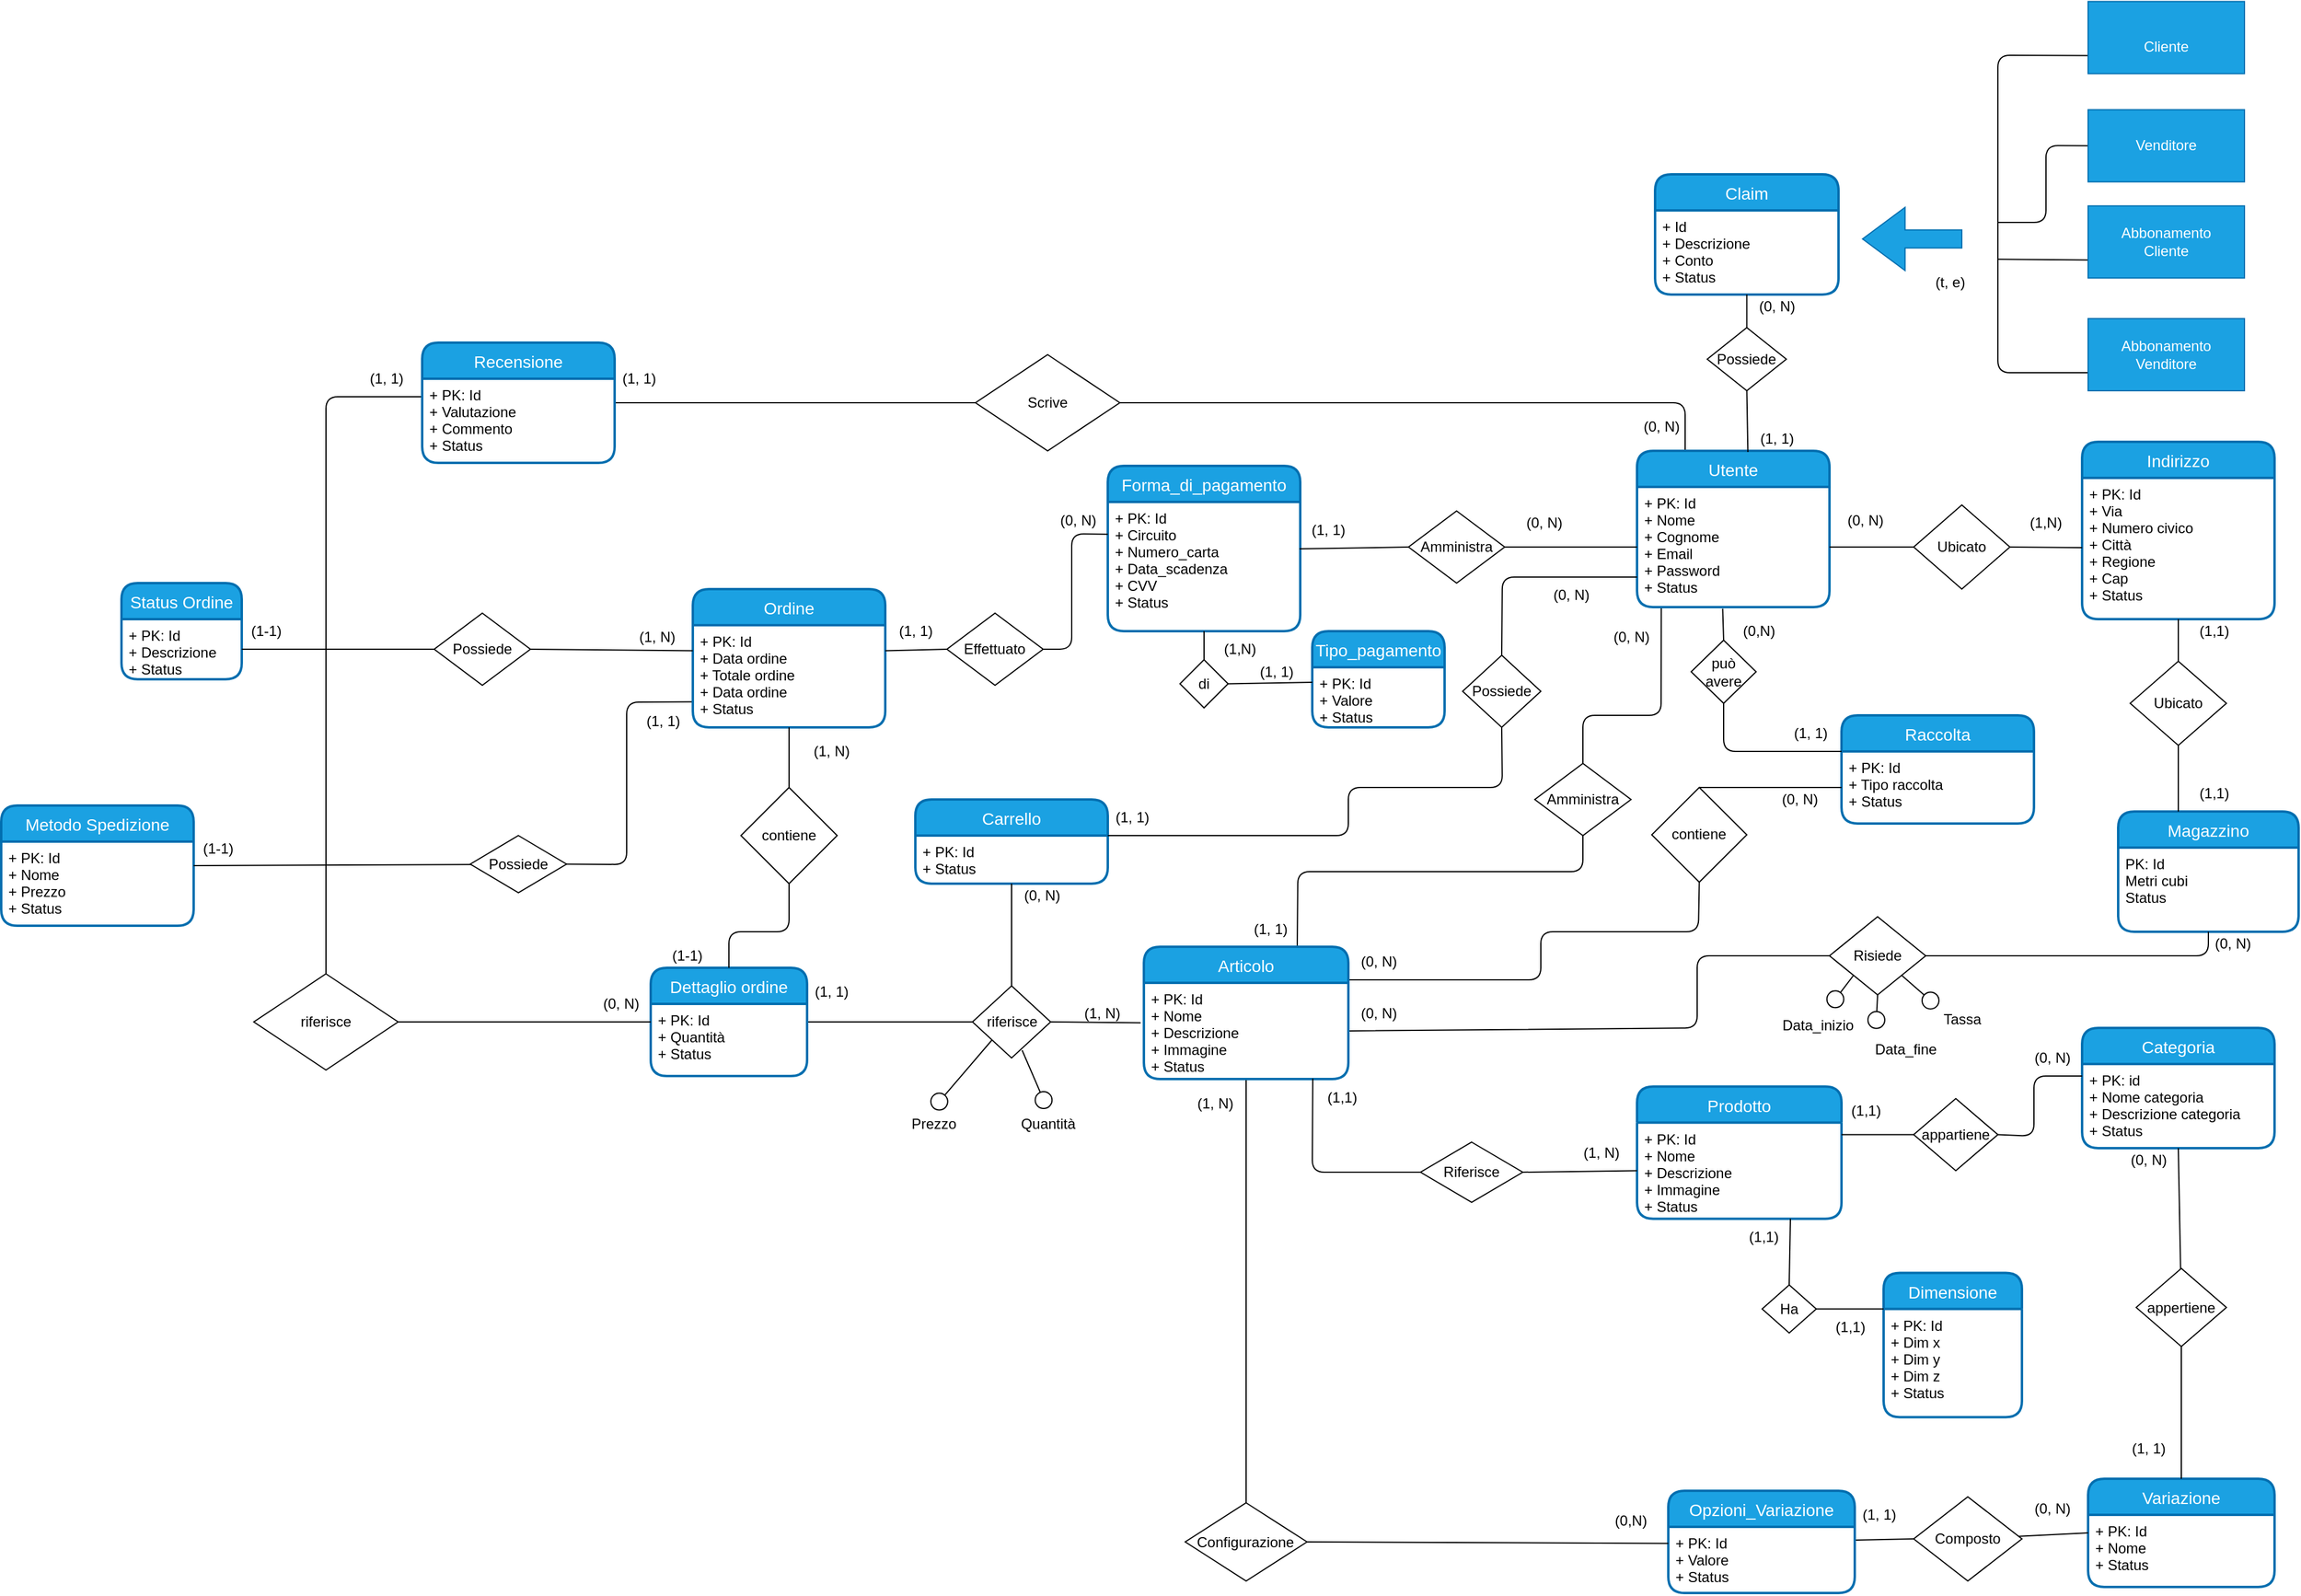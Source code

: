 <mxfile>
    <diagram id="gQvZ3Ct7qIMsR-oPEBA1" name="Page-1">
        <mxGraphModel dx="3108" dy="1734" grid="1" gridSize="10" guides="1" tooltips="1" connect="1" arrows="1" fold="1" page="1" pageScale="1" pageWidth="827" pageHeight="1169" math="0" shadow="0">
            <root>
                <mxCell id="0"/>
                <mxCell id="1" parent="0"/>
                <mxCell id="497" style="edgeStyle=none;html=1;exitX=0.25;exitY=0;exitDx=0;exitDy=0;entryX=1;entryY=0.5;entryDx=0;entryDy=0;endArrow=none;endFill=0;" parent="1" source="499" target="644" edge="1">
                    <mxGeometry relative="1" as="geometry">
                        <mxPoint x="-120" y="80" as="targetPoint"/>
                        <Array as="points">
                            <mxPoint x="350" y="80"/>
                        </Array>
                    </mxGeometry>
                </mxCell>
                <mxCell id="498" style="edgeStyle=none;html=1;endArrow=none;endFill=0;exitX=0.126;exitY=1.002;exitDx=0;exitDy=0;exitPerimeter=0;entryX=0.5;entryY=0;entryDx=0;entryDy=0;" parent="1" source="500" target="663" edge="1">
                    <mxGeometry relative="1" as="geometry">
                        <mxPoint x="270" y="380" as="targetPoint"/>
                        <Array as="points">
                            <mxPoint x="330" y="340"/>
                            <mxPoint x="265" y="340"/>
                        </Array>
                    </mxGeometry>
                </mxCell>
                <mxCell id="499" value="Utente" style="swimlane;childLayout=stackLayout;horizontal=1;startSize=30;horizontalStack=0;rounded=1;fontSize=14;fontStyle=0;strokeWidth=2;resizeParent=0;resizeLast=1;shadow=0;dashed=0;align=center;fillColor=#1ba1e2;fontColor=#ffffff;strokeColor=#006EAF;" parent="1" vertex="1">
                    <mxGeometry x="310" y="120" width="160" height="130" as="geometry"/>
                </mxCell>
                <mxCell id="500" value="+ PK: Id&#10;+ Nome&#10;+ Cognome&#10;+ Email&#10;+ Password&#10;+ Status" style="align=left;strokeColor=none;fillColor=none;spacingLeft=4;fontSize=12;verticalAlign=top;resizable=0;rotatable=0;part=1;" parent="499" vertex="1">
                    <mxGeometry y="30" width="160" height="100" as="geometry"/>
                </mxCell>
                <mxCell id="501" value="Indirizzo" style="swimlane;childLayout=stackLayout;horizontal=1;startSize=30;horizontalStack=0;rounded=1;fontSize=14;fontStyle=0;strokeWidth=2;resizeParent=0;resizeLast=1;shadow=0;dashed=0;align=center;fillColor=#1ba1e2;fontColor=#ffffff;strokeColor=#006EAF;" parent="1" vertex="1">
                    <mxGeometry x="680" y="112.5" width="160" height="147.5" as="geometry"/>
                </mxCell>
                <mxCell id="502" value="+ PK: Id&#10;+ Via&#10;+ Numero civico&#10;+ Città&#10;+ Regione&#10;+ Cap&#10;+ Status" style="align=left;strokeColor=none;fillColor=none;spacingLeft=4;fontSize=12;verticalAlign=top;resizable=0;rotatable=0;part=1;" parent="501" vertex="1">
                    <mxGeometry y="30" width="160" height="117.5" as="geometry"/>
                </mxCell>
                <mxCell id="503" style="edgeStyle=none;html=1;exitX=0;exitY=0.5;exitDx=0;exitDy=0;entryX=1;entryY=0.5;entryDx=0;entryDy=0;endArrow=none;endFill=0;" parent="1" source="505" target="500" edge="1">
                    <mxGeometry relative="1" as="geometry"/>
                </mxCell>
                <mxCell id="504" style="edgeStyle=none;html=1;exitX=1;exitY=0.5;exitDx=0;exitDy=0;endArrow=none;endFill=0;" parent="1" source="505" target="502" edge="1">
                    <mxGeometry relative="1" as="geometry"/>
                </mxCell>
                <mxCell id="505" value="Ubicato" style="shape=rhombus;perimeter=rhombusPerimeter;whiteSpace=wrap;html=1;align=center;" parent="1" vertex="1">
                    <mxGeometry x="540" y="165" width="80" height="70" as="geometry"/>
                </mxCell>
                <mxCell id="506" value="Forma_di_pagamento" style="swimlane;childLayout=stackLayout;horizontal=1;startSize=30;horizontalStack=0;rounded=1;fontSize=14;fontStyle=0;strokeWidth=2;resizeParent=0;resizeLast=1;shadow=0;dashed=0;align=center;fillColor=#1ba1e2;fontColor=#ffffff;strokeColor=#006EAF;" parent="1" vertex="1">
                    <mxGeometry x="-130" y="132.5" width="160" height="137.5" as="geometry"/>
                </mxCell>
                <mxCell id="507" style="edgeStyle=none;html=1;" parent="506" source="508" target="506" edge="1">
                    <mxGeometry relative="1" as="geometry"/>
                </mxCell>
                <mxCell id="508" value="+ PK: Id&#10;+ Circuito&#10;+ Numero_carta&#10;+ Data_scadenza&#10;+ CVV&#10;+ Status&#10;&#10;&#10;" style="align=left;strokeColor=none;fillColor=none;spacingLeft=4;fontSize=12;verticalAlign=top;resizable=0;rotatable=0;part=1;" parent="506" vertex="1">
                    <mxGeometry y="30" width="160" height="107.5" as="geometry"/>
                </mxCell>
                <mxCell id="509" value="Tipo_pagamento" style="swimlane;childLayout=stackLayout;horizontal=1;startSize=30;horizontalStack=0;rounded=1;fontSize=14;fontStyle=0;strokeWidth=2;resizeParent=0;resizeLast=1;shadow=0;dashed=0;align=center;fillColor=#1ba1e2;fontColor=#ffffff;strokeColor=#006EAF;" parent="1" vertex="1">
                    <mxGeometry x="40" y="270" width="110" height="80" as="geometry"/>
                </mxCell>
                <mxCell id="510" value="+ PK: Id&#10;+ Valore&#10;+ Status&#10;" style="align=left;strokeColor=none;fillColor=none;spacingLeft=4;fontSize=12;verticalAlign=top;resizable=0;rotatable=0;part=1;" parent="509" vertex="1">
                    <mxGeometry y="30" width="110" height="50" as="geometry"/>
                </mxCell>
                <mxCell id="511" style="edgeStyle=none;html=1;exitX=1;exitY=0.5;exitDx=0;exitDy=0;entryX=0;entryY=0.5;entryDx=0;entryDy=0;endArrow=none;endFill=0;" parent="1" source="513" target="500" edge="1">
                    <mxGeometry relative="1" as="geometry"/>
                </mxCell>
                <mxCell id="512" style="edgeStyle=none;html=1;exitX=0;exitY=0.5;exitDx=0;exitDy=0;endArrow=none;endFill=0;entryX=0.996;entryY=0.363;entryDx=0;entryDy=0;entryPerimeter=0;" parent="1" source="513" target="508" edge="1">
                    <mxGeometry relative="1" as="geometry">
                        <mxPoint x="80" y="200" as="targetPoint"/>
                    </mxGeometry>
                </mxCell>
                <mxCell id="513" value="Amministra" style="shape=rhombus;perimeter=rhombusPerimeter;whiteSpace=wrap;html=1;align=center;" parent="1" vertex="1">
                    <mxGeometry x="120" y="170" width="80" height="60" as="geometry"/>
                </mxCell>
                <mxCell id="514" style="edgeStyle=none;html=1;exitX=0.5;exitY=0;exitDx=0;exitDy=0;endArrow=none;endFill=0;" parent="1" source="516" target="508" edge="1">
                    <mxGeometry relative="1" as="geometry"/>
                </mxCell>
                <mxCell id="515" style="edgeStyle=none;html=1;exitX=1;exitY=0.5;exitDx=0;exitDy=0;endArrow=none;endFill=0;entryX=0;entryY=0.25;entryDx=0;entryDy=0;" parent="1" source="516" target="510" edge="1">
                    <mxGeometry relative="1" as="geometry">
                        <mxPoint x="60" y="315" as="targetPoint"/>
                    </mxGeometry>
                </mxCell>
                <mxCell id="516" value="di" style="shape=rhombus;perimeter=rhombusPerimeter;whiteSpace=wrap;html=1;align=center;" parent="1" vertex="1">
                    <mxGeometry x="-70" y="293.75" width="40" height="40" as="geometry"/>
                </mxCell>
                <mxCell id="517" value="Carrello" style="swimlane;childLayout=stackLayout;horizontal=1;startSize=30;horizontalStack=0;rounded=1;fontSize=14;fontStyle=0;strokeWidth=2;resizeParent=0;resizeLast=1;shadow=0;dashed=0;align=center;fillColor=#1ba1e2;fontColor=#ffffff;strokeColor=#006EAF;" parent="1" vertex="1">
                    <mxGeometry x="-290" y="410" width="160" height="70" as="geometry"/>
                </mxCell>
                <mxCell id="518" value="+ PK: Id&#10;+ Status&#10;" style="align=left;strokeColor=none;fillColor=none;spacingLeft=4;fontSize=12;verticalAlign=top;resizable=0;rotatable=0;part=1;" parent="517" vertex="1">
                    <mxGeometry y="30" width="160" height="40" as="geometry"/>
                </mxCell>
                <mxCell id="519" style="edgeStyle=none;html=1;exitX=0.5;exitY=0;exitDx=0;exitDy=0;endArrow=none;endFill=0;entryX=0;entryY=0.75;entryDx=0;entryDy=0;" parent="1" source="521" target="500" edge="1">
                    <mxGeometry relative="1" as="geometry">
                        <Array as="points">
                            <mxPoint x="198" y="225"/>
                        </Array>
                        <mxPoint x="340" y="270" as="targetPoint"/>
                    </mxGeometry>
                </mxCell>
                <mxCell id="520" style="edgeStyle=none;html=1;exitX=0.5;exitY=1;exitDx=0;exitDy=0;entryX=1;entryY=0;entryDx=0;entryDy=0;endArrow=none;endFill=0;" parent="1" source="521" target="518" edge="1">
                    <mxGeometry relative="1" as="geometry">
                        <Array as="points">
                            <mxPoint x="198" y="400"/>
                            <mxPoint x="70" y="400"/>
                            <mxPoint x="70" y="440"/>
                        </Array>
                    </mxGeometry>
                </mxCell>
                <mxCell id="521" value="Possiede" style="shape=rhombus;perimeter=rhombusPerimeter;whiteSpace=wrap;html=1;align=center;" parent="1" vertex="1">
                    <mxGeometry x="165" y="290" width="65" height="60" as="geometry"/>
                </mxCell>
                <mxCell id="522" value="Prodotto" style="swimlane;childLayout=stackLayout;horizontal=1;startSize=30;horizontalStack=0;rounded=1;fontSize=14;fontStyle=0;strokeWidth=2;resizeParent=0;resizeLast=1;shadow=0;dashed=0;align=center;arcSize=15;fillColor=#1ba1e2;fontColor=#ffffff;strokeColor=#006EAF;" parent="1" vertex="1">
                    <mxGeometry x="310" y="648.75" width="170" height="110" as="geometry"/>
                </mxCell>
                <mxCell id="523" value="+ PK: Id&#10;+ Nome&#10;+ Descrizione&#10;+ Immagine&#10;+ Status" style="align=left;strokeColor=none;fillColor=none;spacingLeft=4;fontSize=12;verticalAlign=top;resizable=0;rotatable=0;part=1;" parent="522" vertex="1">
                    <mxGeometry y="30" width="170" height="80" as="geometry"/>
                </mxCell>
                <mxCell id="524" value="Categoria" style="swimlane;childLayout=stackLayout;horizontal=1;startSize=30;horizontalStack=0;rounded=1;fontSize=14;fontStyle=0;strokeWidth=2;resizeParent=0;resizeLast=1;shadow=0;dashed=0;align=center;fillColor=#1ba1e2;fontColor=#ffffff;strokeColor=#006EAF;" parent="1" vertex="1">
                    <mxGeometry x="680" y="600" width="160" height="100" as="geometry"/>
                </mxCell>
                <mxCell id="525" value="+ PK: id&#10;+ Nome categoria&#10;+ Descrizione categoria&#10;+ Status" style="align=left;strokeColor=none;fillColor=none;spacingLeft=4;fontSize=12;verticalAlign=top;resizable=0;rotatable=0;part=1;" parent="524" vertex="1">
                    <mxGeometry y="30" width="160" height="70" as="geometry"/>
                </mxCell>
                <mxCell id="526" style="edgeStyle=none;html=1;exitX=0;exitY=0.5;exitDx=0;exitDy=0;endArrow=none;endFill=0;" parent="1" source="528" edge="1">
                    <mxGeometry relative="1" as="geometry">
                        <mxPoint x="480" y="688.75" as="targetPoint"/>
                    </mxGeometry>
                </mxCell>
                <mxCell id="527" style="edgeStyle=none;html=1;exitX=1;exitY=0.5;exitDx=0;exitDy=0;endArrow=none;endFill=0;" parent="1" source="528" edge="1">
                    <mxGeometry relative="1" as="geometry">
                        <mxPoint x="680" y="640" as="targetPoint"/>
                        <Array as="points">
                            <mxPoint x="640" y="690"/>
                            <mxPoint x="640" y="640"/>
                        </Array>
                    </mxGeometry>
                </mxCell>
                <mxCell id="528" value="appartiene" style="shape=rhombus;perimeter=rhombusPerimeter;whiteSpace=wrap;html=1;align=center;" parent="1" vertex="1">
                    <mxGeometry x="540" y="658.75" width="70" height="60" as="geometry"/>
                </mxCell>
                <mxCell id="529" value="Variazione" style="swimlane;childLayout=stackLayout;horizontal=1;startSize=30;horizontalStack=0;rounded=1;fontSize=14;fontStyle=0;strokeWidth=2;resizeParent=0;resizeLast=1;shadow=0;dashed=0;align=center;fillColor=#1ba1e2;fontColor=#ffffff;strokeColor=#006EAF;" parent="1" vertex="1">
                    <mxGeometry x="685" y="975" width="155" height="90" as="geometry"/>
                </mxCell>
                <mxCell id="530" value="+ PK: Id&#10;+ Nome&#10;+ Status" style="align=left;strokeColor=none;fillColor=none;spacingLeft=4;fontSize=12;verticalAlign=top;resizable=0;rotatable=0;part=1;" parent="529" vertex="1">
                    <mxGeometry y="30" width="155" height="60" as="geometry"/>
                </mxCell>
                <mxCell id="531" style="edgeStyle=none;html=1;entryX=0.5;entryY=0;entryDx=0;entryDy=0;endArrow=none;endFill=0;" parent="1" source="533" target="529" edge="1">
                    <mxGeometry relative="1" as="geometry"/>
                </mxCell>
                <mxCell id="532" style="edgeStyle=none;html=1;entryX=0.5;entryY=1;entryDx=0;entryDy=0;endArrow=none;endFill=0;" parent="1" source="533" target="525" edge="1">
                    <mxGeometry relative="1" as="geometry"/>
                </mxCell>
                <mxCell id="533" value="appertiene" style="shape=rhombus;perimeter=rhombusPerimeter;whiteSpace=wrap;html=1;align=center;" parent="1" vertex="1">
                    <mxGeometry x="725" y="800" width="75" height="65" as="geometry"/>
                </mxCell>
                <mxCell id="534" style="edgeStyle=none;html=1;entryX=0;entryY=0.5;entryDx=0;entryDy=0;endArrow=none;endFill=0;" parent="1" source="535" target="538" edge="1">
                    <mxGeometry relative="1" as="geometry"/>
                </mxCell>
                <mxCell id="535" value="Opzioni_Variazione" style="swimlane;childLayout=stackLayout;horizontal=1;startSize=30;horizontalStack=0;rounded=1;fontSize=14;fontStyle=0;strokeWidth=2;resizeParent=0;resizeLast=1;shadow=0;dashed=0;align=center;fillColor=#1ba1e2;fontColor=#ffffff;strokeColor=#006EAF;" parent="1" vertex="1">
                    <mxGeometry x="336" y="985" width="155" height="85" as="geometry"/>
                </mxCell>
                <mxCell id="536" value="+ PK: Id&#10;+ Valore&#10;+ Status&#10;" style="align=left;strokeColor=none;fillColor=none;spacingLeft=4;fontSize=12;verticalAlign=top;resizable=0;rotatable=0;part=1;" parent="535" vertex="1">
                    <mxGeometry y="30" width="155" height="55" as="geometry"/>
                </mxCell>
                <mxCell id="537" style="edgeStyle=none;html=1;entryX=0;entryY=0.5;entryDx=0;entryDy=0;endArrow=none;endFill=0;" parent="1" source="538" target="529" edge="1">
                    <mxGeometry relative="1" as="geometry"/>
                </mxCell>
                <mxCell id="538" value="Composto" style="shape=rhombus;perimeter=rhombusPerimeter;whiteSpace=wrap;html=1;align=center;" parent="1" vertex="1">
                    <mxGeometry x="540" y="990" width="90" height="70" as="geometry"/>
                </mxCell>
                <mxCell id="539" value="Magazzino" style="swimlane;childLayout=stackLayout;horizontal=1;startSize=30;horizontalStack=0;rounded=1;fontSize=14;fontStyle=0;strokeWidth=2;resizeParent=0;resizeLast=1;shadow=0;dashed=0;align=center;fillColor=#1ba1e2;fontColor=#ffffff;strokeColor=#006EAF;" parent="1" vertex="1">
                    <mxGeometry x="710" y="420" width="150" height="100" as="geometry"/>
                </mxCell>
                <mxCell id="540" value="PK: Id&#10;Metri cubi&#10;Status" style="align=left;strokeColor=none;fillColor=none;spacingLeft=4;fontSize=12;verticalAlign=top;resizable=0;rotatable=0;part=1;" parent="539" vertex="1">
                    <mxGeometry y="30" width="150" height="70" as="geometry"/>
                </mxCell>
                <mxCell id="541" style="edgeStyle=none;html=1;exitX=0.5;exitY=0;exitDx=0;exitDy=0;entryX=0.5;entryY=1;entryDx=0;entryDy=0;startArrow=none;startFill=0;endArrow=none;endFill=0;" parent="1" source="543" target="502" edge="1">
                    <mxGeometry relative="1" as="geometry"/>
                </mxCell>
                <mxCell id="542" style="edgeStyle=none;html=1;exitX=0.5;exitY=1;exitDx=0;exitDy=0;entryX=0;entryY=1;entryDx=0;entryDy=0;startArrow=none;startFill=0;endArrow=none;endFill=0;" parent="1" source="543" target="579" edge="1">
                    <mxGeometry relative="1" as="geometry"/>
                </mxCell>
                <mxCell id="543" value="Ubicato" style="shape=rhombus;perimeter=rhombusPerimeter;whiteSpace=wrap;html=1;align=center;" parent="1" vertex="1">
                    <mxGeometry x="720" y="295" width="80" height="70" as="geometry"/>
                </mxCell>
                <mxCell id="544" value="Dimensione" style="swimlane;childLayout=stackLayout;horizontal=1;startSize=30;horizontalStack=0;rounded=1;fontSize=14;fontStyle=0;strokeWidth=2;resizeParent=0;resizeLast=1;shadow=0;dashed=0;align=center;fillColor=#1ba1e2;fontColor=#ffffff;strokeColor=#006EAF;" parent="1" vertex="1">
                    <mxGeometry x="515" y="803.75" width="115" height="120" as="geometry"/>
                </mxCell>
                <mxCell id="545" value="+ PK: Id&#10;+ Dim x&#10;+ Dim y&#10;+ Dim z&#10;+ Status" style="align=left;strokeColor=none;fillColor=none;spacingLeft=4;fontSize=12;verticalAlign=top;resizable=0;rotatable=0;part=1;" parent="544" vertex="1">
                    <mxGeometry y="30" width="115" height="90" as="geometry"/>
                </mxCell>
                <mxCell id="546" style="edgeStyle=none;html=1;exitX=0.5;exitY=0;exitDx=0;exitDy=0;entryX=0.75;entryY=1;entryDx=0;entryDy=0;endArrow=none;endFill=0;" parent="1" source="548" target="523" edge="1">
                    <mxGeometry relative="1" as="geometry"/>
                </mxCell>
                <mxCell id="547" style="edgeStyle=none;html=1;exitX=1;exitY=0.5;exitDx=0;exitDy=0;entryX=0;entryY=0;entryDx=0;entryDy=0;endArrow=none;endFill=0;" parent="1" source="548" target="545" edge="1">
                    <mxGeometry relative="1" as="geometry"/>
                </mxCell>
                <mxCell id="548" value="Ha" style="shape=rhombus;perimeter=rhombusPerimeter;whiteSpace=wrap;html=1;align=center;" parent="1" vertex="1">
                    <mxGeometry x="414" y="813.75" width="45" height="40" as="geometry"/>
                </mxCell>
                <mxCell id="550" style="edgeStyle=none;html=1;exitX=1;exitY=0.5;exitDx=0;exitDy=0;entryX=0.5;entryY=1;entryDx=0;entryDy=0;startArrow=none;startFill=0;endArrow=none;endFill=0;" parent="1" source="551" target="540" edge="1">
                    <mxGeometry relative="1" as="geometry">
                        <Array as="points">
                            <mxPoint x="785" y="540"/>
                        </Array>
                    </mxGeometry>
                </mxCell>
                <mxCell id="732" style="edgeStyle=none;html=1;exitX=0;exitY=0.5;exitDx=0;exitDy=0;endArrow=none;endFill=0;entryX=1;entryY=0.5;entryDx=0;entryDy=0;" parent="1" source="551" target="727" edge="1">
                    <mxGeometry relative="1" as="geometry">
                        <mxPoint x="90" y="580" as="targetPoint"/>
                        <Array as="points">
                            <mxPoint x="360" y="540"/>
                            <mxPoint x="360" y="600"/>
                        </Array>
                    </mxGeometry>
                </mxCell>
                <mxCell id="551" value="Risiede" style="shape=rhombus;perimeter=rhombusPerimeter;whiteSpace=wrap;html=1;align=center;" parent="1" vertex="1">
                    <mxGeometry x="470" y="507.5" width="80" height="65" as="geometry"/>
                </mxCell>
                <mxCell id="552" style="edgeStyle=none;html=1;exitX=0.5;exitY=0;exitDx=0;exitDy=0;entryX=0.5;entryY=1;entryDx=0;entryDy=0;startArrow=none;startFill=0;endArrow=none;endFill=0;" parent="1" source="556" target="518" edge="1">
                    <mxGeometry relative="1" as="geometry"/>
                </mxCell>
                <mxCell id="554" style="edgeStyle=none;html=1;exitX=0;exitY=0.5;exitDx=0;exitDy=0;endArrow=none;endFill=0;entryX=1;entryY=0.25;entryDx=0;entryDy=0;" parent="1" source="556" target="601" edge="1">
                    <mxGeometry relative="1" as="geometry">
                        <mxPoint x="-380" y="590" as="targetPoint"/>
                    </mxGeometry>
                </mxCell>
                <mxCell id="555" style="edgeStyle=none;html=1;exitX=1;exitY=0.5;exitDx=0;exitDy=0;endArrow=none;endFill=0;entryX=-0.016;entryY=0.416;entryDx=0;entryDy=0;entryPerimeter=0;" parent="1" source="556" target="727" edge="1">
                    <mxGeometry relative="1" as="geometry">
                        <Array as="points"/>
                        <mxPoint x="-40" y="740" as="targetPoint"/>
                    </mxGeometry>
                </mxCell>
                <mxCell id="556" value="riferisce" style="shape=rhombus;perimeter=rhombusPerimeter;whiteSpace=wrap;html=1;align=center;" parent="1" vertex="1">
                    <mxGeometry x="-242.5" y="565" width="65" height="60" as="geometry"/>
                </mxCell>
                <mxCell id="557" value="Quantità" style="text;html=1;align=center;verticalAlign=middle;resizable=0;points=[];autosize=1;strokeColor=none;fillColor=none;" parent="1" vertex="1">
                    <mxGeometry x="-210" y="670" width="60" height="20" as="geometry"/>
                </mxCell>
                <mxCell id="558" style="edgeStyle=none;html=1;endArrow=circle;endFill=0;exitX=0;exitY=1;exitDx=0;exitDy=0;entryX=0.494;entryY=-0.132;entryDx=0;entryDy=0;entryPerimeter=0;" parent="1" source="556" target="559" edge="1">
                    <mxGeometry relative="1" as="geometry">
                        <mxPoint x="-300" y="640" as="targetPoint"/>
                        <mxPoint x="-16.5" y="560" as="sourcePoint"/>
                    </mxGeometry>
                </mxCell>
                <mxCell id="559" value="Prezzo" style="text;html=1;align=center;verticalAlign=middle;resizable=0;points=[];autosize=1;strokeColor=none;fillColor=none;" parent="1" vertex="1">
                    <mxGeometry x="-300" y="670" width="50" height="20" as="geometry"/>
                </mxCell>
                <mxCell id="565" style="edgeStyle=none;html=1;exitX=0.5;exitY=1;exitDx=0;exitDy=0;entryX=0.576;entryY=0.008;entryDx=0;entryDy=0;entryPerimeter=0;endArrow=none;endFill=0;" parent="1" source="567" target="499" edge="1">
                    <mxGeometry relative="1" as="geometry">
                        <mxPoint x="495.93" y="45.6" as="targetPoint"/>
                    </mxGeometry>
                </mxCell>
                <mxCell id="566" value="(1,1)" style="text;html=1;align=center;verticalAlign=middle;resizable=0;points=[];autosize=1;strokeColor=none;fillColor=none;" parent="1" vertex="1">
                    <mxGeometry x="480" y="658.75" width="40" height="20" as="geometry"/>
                </mxCell>
                <mxCell id="567" value="Possiede" style="shape=rhombus;perimeter=rhombusPerimeter;whiteSpace=wrap;html=1;align=center;" parent="1" vertex="1">
                    <mxGeometry x="368.38" y="17.5" width="65.75" height="52.5" as="geometry"/>
                </mxCell>
                <mxCell id="568" value="(0, N)" style="text;html=1;align=center;verticalAlign=middle;resizable=0;points=[];autosize=1;strokeColor=none;fillColor=none;" parent="1" vertex="1">
                    <mxGeometry x="630" y="610" width="50" height="30" as="geometry"/>
                </mxCell>
                <mxCell id="569" value="(0, N)" style="text;html=1;align=center;verticalAlign=middle;resizable=0;points=[];autosize=1;strokeColor=none;fillColor=none;" parent="1" vertex="1">
                    <mxGeometry x="710" y="695" width="50" height="30" as="geometry"/>
                </mxCell>
                <mxCell id="570" value="(1, 1)" style="text;html=1;align=center;verticalAlign=middle;resizable=0;points=[];autosize=1;strokeColor=none;fillColor=none;" parent="1" vertex="1">
                    <mxGeometry x="715" y="940" width="40" height="20" as="geometry"/>
                </mxCell>
                <mxCell id="571" style="edgeStyle=none;html=1;entryX=0;entryY=0.25;entryDx=0;entryDy=0;startArrow=none;startFill=0;endArrow=none;endFill=0;exitX=1;exitY=0.5;exitDx=0;exitDy=0;" parent="1" source="658" target="536" edge="1">
                    <mxGeometry relative="1" as="geometry">
                        <mxPoint x="310" y="910" as="sourcePoint"/>
                        <Array as="points"/>
                    </mxGeometry>
                </mxCell>
                <mxCell id="572" value="(0, N)" style="text;html=1;strokeColor=none;fillColor=none;align=center;verticalAlign=middle;whiteSpace=wrap;rounded=0;" parent="1" vertex="1">
                    <mxGeometry x="470" y="162.5" width="60" height="30" as="geometry"/>
                </mxCell>
                <mxCell id="573" value="Claim" style="swimlane;childLayout=stackLayout;horizontal=1;startSize=30;horizontalStack=0;rounded=1;fontSize=14;fontStyle=0;strokeWidth=2;resizeParent=0;resizeLast=1;shadow=0;dashed=0;align=center;fillColor=#1ba1e2;fontColor=#ffffff;strokeColor=#006EAF;" parent="1" vertex="1">
                    <mxGeometry x="325" y="-110" width="152.5" height="100" as="geometry"/>
                </mxCell>
                <mxCell id="574" value="+ Id&#10;+ Descrizione&#10;+ Conto&#10;+ Status" style="align=left;strokeColor=none;fillColor=none;spacingLeft=4;fontSize=12;verticalAlign=top;resizable=0;rotatable=0;part=1;" parent="573" vertex="1">
                    <mxGeometry y="30" width="152.5" height="70" as="geometry"/>
                </mxCell>
                <mxCell id="578" style="edgeStyle=none;html=1;exitX=0.5;exitY=0;exitDx=0;exitDy=0;entryX=0.5;entryY=1;entryDx=0;entryDy=0;endArrow=none;endFill=0;" parent="1" source="567" target="574" edge="1">
                    <mxGeometry relative="1" as="geometry"/>
                </mxCell>
                <mxCell id="579" value="(1,1)" style="text;html=1;strokeColor=none;fillColor=none;align=center;verticalAlign=middle;whiteSpace=wrap;rounded=0;" parent="1" vertex="1">
                    <mxGeometry x="760" y="390.0" width="60" height="30" as="geometry"/>
                </mxCell>
                <mxCell id="580" value="(0, N)" style="text;html=1;align=center;verticalAlign=middle;resizable=0;points=[];autosize=1;strokeColor=none;fillColor=none;" parent="1" vertex="1">
                    <mxGeometry x="780" y="515" width="50" height="30" as="geometry"/>
                </mxCell>
                <mxCell id="581" value="(1,1)" style="text;html=1;strokeColor=none;fillColor=none;align=center;verticalAlign=middle;whiteSpace=wrap;rounded=0;" parent="1" vertex="1">
                    <mxGeometry x="391" y="763.75" width="49" height="20" as="geometry"/>
                </mxCell>
                <mxCell id="582" value="(1,1)" style="text;html=1;strokeColor=none;fillColor=none;align=center;verticalAlign=middle;whiteSpace=wrap;rounded=0;" parent="1" vertex="1">
                    <mxGeometry x="460" y="838.75" width="55" height="20" as="geometry"/>
                </mxCell>
                <mxCell id="583" value="(0, N)" style="text;html=1;align=center;verticalAlign=middle;resizable=0;points=[];autosize=1;strokeColor=none;fillColor=none;" parent="1" vertex="1">
                    <mxGeometry x="630" y="990" width="50" height="20" as="geometry"/>
                </mxCell>
                <mxCell id="584" value="(1, 1)" style="text;html=1;align=center;verticalAlign=middle;resizable=0;points=[];autosize=1;strokeColor=none;fillColor=none;" parent="1" vertex="1">
                    <mxGeometry x="491" y="995" width="40" height="20" as="geometry"/>
                </mxCell>
                <mxCell id="585" value="(1,N)" style="text;html=1;strokeColor=none;fillColor=none;align=center;verticalAlign=middle;whiteSpace=wrap;rounded=0;" parent="1" vertex="1">
                    <mxGeometry x="620" y="165.0" width="60" height="30" as="geometry"/>
                </mxCell>
                <mxCell id="600" value="Dettaglio ordine" style="swimlane;childLayout=stackLayout;horizontal=1;startSize=30;horizontalStack=0;rounded=1;fontSize=14;fontStyle=0;strokeWidth=2;resizeParent=0;resizeLast=1;shadow=0;dashed=0;align=center;fillColor=#1ba1e2;fontColor=#ffffff;strokeColor=#006EAF;" parent="1" vertex="1">
                    <mxGeometry x="-510" y="550" width="130" height="90" as="geometry"/>
                </mxCell>
                <mxCell id="601" value="+ PK: Id&#10;+ Quantità&#10;+ Status&#10;&#10;" style="align=left;strokeColor=none;fillColor=none;spacingLeft=4;fontSize=12;verticalAlign=top;resizable=0;rotatable=0;part=1;" parent="600" vertex="1">
                    <mxGeometry y="30" width="130" height="60" as="geometry"/>
                </mxCell>
                <mxCell id="714" style="edgeStyle=none;html=1;exitX=0.5;exitY=1;exitDx=0;exitDy=0;entryX=0.5;entryY=0;entryDx=0;entryDy=0;endArrow=none;endFill=0;" parent="1" source="604" target="600" edge="1">
                    <mxGeometry relative="1" as="geometry">
                        <Array as="points">
                            <mxPoint x="-395" y="520"/>
                            <mxPoint x="-445" y="520"/>
                        </Array>
                    </mxGeometry>
                </mxCell>
                <mxCell id="604" value="contiene" style="rhombus;whiteSpace=wrap;html=1;" parent="1" vertex="1">
                    <mxGeometry x="-435" y="400" width="80" height="80" as="geometry"/>
                </mxCell>
                <mxCell id="606" value="(1-1)" style="text;html=1;align=center;verticalAlign=middle;resizable=0;points=[];autosize=1;strokeColor=none;fillColor=none;" parent="1" vertex="1">
                    <mxGeometry x="-500" y="530" width="40" height="20" as="geometry"/>
                </mxCell>
                <mxCell id="607" value="(1, 1)" style="text;html=1;align=center;verticalAlign=middle;resizable=0;points=[];autosize=1;strokeColor=none;fillColor=none;" parent="1" vertex="1">
                    <mxGeometry x="-380" y="560" width="40" height="20" as="geometry"/>
                </mxCell>
                <mxCell id="609" value="(0, N)" style="text;html=1;align=center;verticalAlign=middle;resizable=0;points=[];autosize=1;strokeColor=none;fillColor=none;" parent="1" vertex="1">
                    <mxGeometry x="-210" y="480" width="50" height="20" as="geometry"/>
                </mxCell>
                <mxCell id="611" value="(1, N)" style="text;html=1;align=center;verticalAlign=middle;resizable=0;points=[];autosize=1;strokeColor=none;fillColor=none;" parent="1" vertex="1">
                    <mxGeometry x="255" y="693.75" width="50" height="20" as="geometry"/>
                </mxCell>
                <mxCell id="614" value="(1,1)" style="text;html=1;strokeColor=none;fillColor=none;align=center;verticalAlign=middle;whiteSpace=wrap;rounded=0;" parent="1" vertex="1">
                    <mxGeometry x="40" y="648.75" width="50" height="17.5" as="geometry"/>
                </mxCell>
                <mxCell id="615" value="(0,N)" style="text;html=1;strokeColor=none;fillColor=none;align=center;verticalAlign=middle;whiteSpace=wrap;rounded=0;" parent="1" vertex="1">
                    <mxGeometry x="275" y="995" width="60" height="30" as="geometry"/>
                </mxCell>
                <mxCell id="616" value="(0, N)" style="text;html=1;align=center;verticalAlign=middle;resizable=0;points=[];autosize=1;strokeColor=none;fillColor=none;" parent="1" vertex="1">
                    <mxGeometry x="230" y="225" width="50" height="30" as="geometry"/>
                </mxCell>
                <mxCell id="619" value="(1, 1)" style="text;html=1;align=center;verticalAlign=middle;resizable=0;points=[];autosize=1;strokeColor=none;fillColor=none;" parent="1" vertex="1">
                    <mxGeometry x="-130" y="415" width="40" height="20" as="geometry"/>
                </mxCell>
                <mxCell id="620" value="(1,1)" style="text;html=1;strokeColor=none;fillColor=none;align=center;verticalAlign=middle;whiteSpace=wrap;rounded=0;" parent="1" vertex="1">
                    <mxGeometry x="760" y="255.0" width="60" height="30" as="geometry"/>
                </mxCell>
                <mxCell id="621" value="Raccolta" style="swimlane;childLayout=stackLayout;horizontal=1;startSize=30;horizontalStack=0;rounded=1;fontSize=14;fontStyle=0;strokeWidth=2;resizeParent=0;resizeLast=1;shadow=0;dashed=0;align=center;fillColor=#1ba1e2;fontColor=#ffffff;strokeColor=#006EAF;" parent="1" vertex="1">
                    <mxGeometry x="480" y="340" width="160" height="90" as="geometry"/>
                </mxCell>
                <mxCell id="622" value="+ PK: Id&#10;+ Tipo raccolta&#10;+ Status" style="align=left;strokeColor=none;fillColor=none;spacingLeft=4;fontSize=12;verticalAlign=top;resizable=0;rotatable=0;part=1;" parent="621" vertex="1">
                    <mxGeometry y="30" width="160" height="60" as="geometry"/>
                </mxCell>
                <mxCell id="623" style="edgeStyle=none;html=1;exitX=0.5;exitY=0;exitDx=0;exitDy=0;entryX=0.445;entryY=1.013;entryDx=0;entryDy=0;entryPerimeter=0;startArrow=none;startFill=0;endArrow=none;endFill=0;" parent="1" source="625" target="500" edge="1">
                    <mxGeometry relative="1" as="geometry"/>
                </mxCell>
                <mxCell id="624" style="edgeStyle=none;html=1;exitX=0.5;exitY=1;exitDx=0;exitDy=0;entryX=0;entryY=0;entryDx=0;entryDy=0;startArrow=none;startFill=0;endArrow=none;endFill=0;" parent="1" source="625" target="622" edge="1">
                    <mxGeometry relative="1" as="geometry">
                        <Array as="points">
                            <mxPoint x="382" y="370"/>
                        </Array>
                    </mxGeometry>
                </mxCell>
                <mxCell id="625" value="può avere" style="shape=rhombus;perimeter=rhombusPerimeter;whiteSpace=wrap;html=1;align=center;" parent="1" vertex="1">
                    <mxGeometry x="355" y="277.5" width="54" height="52.5" as="geometry"/>
                </mxCell>
                <mxCell id="734" style="edgeStyle=none;html=1;exitX=0.5;exitY=1;exitDx=0;exitDy=0;entryX=1;entryY=0.25;entryDx=0;entryDy=0;endArrow=none;endFill=0;" parent="1" source="627" target="726" edge="1">
                    <mxGeometry relative="1" as="geometry">
                        <Array as="points">
                            <mxPoint x="361" y="520"/>
                            <mxPoint x="230" y="520"/>
                            <mxPoint x="230" y="560"/>
                        </Array>
                    </mxGeometry>
                </mxCell>
                <mxCell id="627" value="contiene" style="rhombus;whiteSpace=wrap;html=1;" parent="1" vertex="1">
                    <mxGeometry x="322.25" y="400" width="79" height="78.75" as="geometry"/>
                </mxCell>
                <mxCell id="628" style="edgeStyle=none;html=1;exitX=0;exitY=0.5;exitDx=0;exitDy=0;entryX=0.5;entryY=0;entryDx=0;entryDy=0;startArrow=none;startFill=0;endArrow=none;endFill=0;" parent="1" source="622" target="627" edge="1">
                    <mxGeometry relative="1" as="geometry">
                        <Array as="points"/>
                    </mxGeometry>
                </mxCell>
                <mxCell id="629" value="(1, 1)" style="text;html=1;align=center;verticalAlign=middle;resizable=0;points=[];autosize=1;strokeColor=none;fillColor=none;" parent="1" vertex="1">
                    <mxGeometry x="434.13" y="345" width="40" height="20" as="geometry"/>
                </mxCell>
                <mxCell id="631" value="(0,N)" style="text;html=1;align=center;verticalAlign=middle;resizable=0;points=[];autosize=1;strokeColor=none;fillColor=none;" parent="1" vertex="1">
                    <mxGeometry x="391" y="260" width="40" height="20" as="geometry"/>
                </mxCell>
                <mxCell id="632" value="(0, N)" style="text;html=1;align=center;verticalAlign=middle;resizable=0;points=[];autosize=1;strokeColor=none;fillColor=none;" parent="1" vertex="1">
                    <mxGeometry x="420" y="400" width="50" height="20" as="geometry"/>
                </mxCell>
                <mxCell id="633" value="(1, 1)" style="text;html=1;align=center;verticalAlign=middle;resizable=0;points=[];autosize=1;strokeColor=none;fillColor=none;" parent="1" vertex="1">
                    <mxGeometry x="32.5" y="176.25" width="40" height="20" as="geometry"/>
                </mxCell>
                <mxCell id="634" value="(0, N)" style="text;html=1;strokeColor=none;fillColor=none;align=center;verticalAlign=middle;whiteSpace=wrap;rounded=0;" parent="1" vertex="1">
                    <mxGeometry x="202.5" y="165.0" width="60" height="30" as="geometry"/>
                </mxCell>
                <mxCell id="635" value="(1, 1)" style="text;html=1;align=center;verticalAlign=middle;resizable=0;points=[];autosize=1;strokeColor=none;fillColor=none;" parent="1" vertex="1">
                    <mxGeometry x="406.25" y="100" width="40" height="20" as="geometry"/>
                </mxCell>
                <mxCell id="636" value="(0, N)" style="text;html=1;align=center;verticalAlign=middle;resizable=0;points=[];autosize=1;strokeColor=none;fillColor=none;" parent="1" vertex="1">
                    <mxGeometry x="401.25" y="-10" width="50" height="20" as="geometry"/>
                </mxCell>
                <mxCell id="637" value="(1, 1)" style="text;html=1;align=center;verticalAlign=middle;resizable=0;points=[];autosize=1;strokeColor=none;fillColor=none;" parent="1" vertex="1">
                    <mxGeometry x="-10" y="293.75" width="40" height="20" as="geometry"/>
                </mxCell>
                <mxCell id="638" value="(1,N)" style="text;html=1;strokeColor=none;fillColor=none;align=center;verticalAlign=middle;whiteSpace=wrap;rounded=0;" parent="1" vertex="1">
                    <mxGeometry x="-50" y="270.0" width="60" height="30" as="geometry"/>
                </mxCell>
                <mxCell id="642" value="(0, N)" style="text;html=1;align=center;verticalAlign=middle;resizable=0;points=[];autosize=1;strokeColor=none;fillColor=none;" parent="1" vertex="1">
                    <mxGeometry x="-180" y="167.5" width="50" height="20" as="geometry"/>
                </mxCell>
                <mxCell id="643" style="edgeStyle=none;html=1;endArrow=none;endFill=0;" parent="1" source="644" edge="1">
                    <mxGeometry relative="1" as="geometry">
                        <mxPoint x="-540" y="80" as="targetPoint"/>
                    </mxGeometry>
                </mxCell>
                <mxCell id="644" value="Scrive" style="rhombus;whiteSpace=wrap;html=1;" parent="1" vertex="1">
                    <mxGeometry x="-240" y="40" width="120" height="80" as="geometry"/>
                </mxCell>
                <mxCell id="645" style="edgeStyle=none;html=1;endArrow=none;endFill=0;entryX=0.5;entryY=0;entryDx=0;entryDy=0;" parent="1" target="649" edge="1">
                    <mxGeometry relative="1" as="geometry">
                        <mxPoint x="-760" y="550" as="targetPoint"/>
                        <Array as="points">
                            <mxPoint x="-780" y="75"/>
                        </Array>
                        <mxPoint x="-700" y="75" as="sourcePoint"/>
                    </mxGeometry>
                </mxCell>
                <mxCell id="646" value="Recensione" style="swimlane;childLayout=stackLayout;horizontal=1;startSize=30;horizontalStack=0;rounded=1;fontSize=14;fontStyle=0;strokeWidth=2;resizeParent=0;resizeLast=1;shadow=0;dashed=0;align=center;fillColor=#1ba1e2;fontColor=#ffffff;strokeColor=#006EAF;" parent="1" vertex="1">
                    <mxGeometry x="-700" y="30" width="160" height="100" as="geometry"/>
                </mxCell>
                <mxCell id="647" value="+ PK: Id&#10;+ Valutazione&#10;+ Commento&#10;+ Status&#10;&#10;" style="align=left;strokeColor=none;fillColor=none;spacingLeft=4;fontSize=12;verticalAlign=top;resizable=0;rotatable=0;part=1;" parent="646" vertex="1">
                    <mxGeometry y="30" width="160" height="70" as="geometry"/>
                </mxCell>
                <mxCell id="648" style="edgeStyle=none;html=1;entryX=0;entryY=0.25;entryDx=0;entryDy=0;endArrow=none;endFill=0;" parent="1" source="649" target="601" edge="1">
                    <mxGeometry relative="1" as="geometry"/>
                </mxCell>
                <mxCell id="649" value="riferisce" style="rhombus;whiteSpace=wrap;html=1;" parent="1" vertex="1">
                    <mxGeometry x="-840" y="555" width="120" height="80" as="geometry"/>
                </mxCell>
                <mxCell id="650" value="(0, N)" style="text;html=1;align=center;verticalAlign=middle;resizable=0;points=[];autosize=1;strokeColor=none;fillColor=none;" parent="1" vertex="1">
                    <mxGeometry x="305" y="90" width="50" height="20" as="geometry"/>
                </mxCell>
                <mxCell id="651" value="(1, 1)" style="text;html=1;align=center;verticalAlign=middle;resizable=0;points=[];autosize=1;strokeColor=none;fillColor=none;" parent="1" vertex="1">
                    <mxGeometry x="-540" y="50" width="40" height="20" as="geometry"/>
                </mxCell>
                <mxCell id="652" value="(1, 1)" style="text;html=1;align=center;verticalAlign=middle;resizable=0;points=[];autosize=1;strokeColor=none;fillColor=none;" parent="1" vertex="1">
                    <mxGeometry x="-750" y="50" width="40" height="20" as="geometry"/>
                </mxCell>
                <mxCell id="653" value="(0, N)" style="text;html=1;align=center;verticalAlign=middle;resizable=0;points=[];autosize=1;strokeColor=none;fillColor=none;" parent="1" vertex="1">
                    <mxGeometry x="-560" y="570" width="50" height="20" as="geometry"/>
                </mxCell>
                <mxCell id="654" style="edgeStyle=none;html=1;endArrow=none;endFill=0;entryX=0.5;entryY=1;entryDx=0;entryDy=0;exitX=0.75;exitY=0;exitDx=0;exitDy=0;" parent="1" source="726" target="663" edge="1">
                    <mxGeometry relative="1" as="geometry">
                        <mxPoint x="130" y="530" as="targetPoint"/>
                        <Array as="points">
                            <mxPoint x="28" y="470"/>
                            <mxPoint x="265" y="470"/>
                        </Array>
                        <mxPoint x="117.608" y="700" as="sourcePoint"/>
                    </mxGeometry>
                </mxCell>
                <mxCell id="657" style="edgeStyle=none;html=1;exitX=0.5;exitY=0;exitDx=0;exitDy=0;entryX=0.5;entryY=1;entryDx=0;entryDy=0;endArrow=none;endFill=0;" parent="1" source="658" target="726" edge="1">
                    <mxGeometry relative="1" as="geometry">
                        <Array as="points"/>
                        <mxPoint x="117.5" y="810" as="targetPoint"/>
                    </mxGeometry>
                </mxCell>
                <mxCell id="658" value="Configurazione" style="shape=rhombus;perimeter=rhombusPerimeter;whiteSpace=wrap;html=1;align=center;" parent="1" vertex="1">
                    <mxGeometry x="-65.62" y="995" width="101.25" height="65" as="geometry"/>
                </mxCell>
                <mxCell id="659" value="(1, N)" style="text;html=1;align=center;verticalAlign=middle;resizable=0;points=[];autosize=1;strokeColor=none;fillColor=none;" parent="1" vertex="1">
                    <mxGeometry x="-65.62" y="647.5" width="50" height="30" as="geometry"/>
                </mxCell>
                <mxCell id="660" value="(1, N)" style="text;html=1;align=center;verticalAlign=middle;resizable=0;points=[];autosize=1;strokeColor=none;fillColor=none;" parent="1" vertex="1">
                    <mxGeometry x="-160" y="572.5" width="50" height="30" as="geometry"/>
                </mxCell>
                <mxCell id="661" value="(0, N)" style="text;html=1;align=center;verticalAlign=middle;resizable=0;points=[];autosize=1;strokeColor=none;fillColor=none;" parent="1" vertex="1">
                    <mxGeometry x="70" y="530" width="50" height="30" as="geometry"/>
                </mxCell>
                <mxCell id="662" style="edgeStyle=none;html=1;endArrow=circle;endFill=0;exitX=0.635;exitY=0.892;exitDx=0;exitDy=0;exitPerimeter=0;entryX=0.497;entryY=-0.132;entryDx=0;entryDy=0;entryPerimeter=0;" parent="1" source="556" target="557" edge="1">
                    <mxGeometry relative="1" as="geometry">
                        <mxPoint x="-190" y="670" as="targetPoint"/>
                        <mxPoint x="-183.75" y="580" as="sourcePoint"/>
                    </mxGeometry>
                </mxCell>
                <mxCell id="663" value="Amministra" style="shape=rhombus;perimeter=rhombusPerimeter;whiteSpace=wrap;html=1;align=center;" parent="1" vertex="1">
                    <mxGeometry x="225" y="380" width="80" height="60" as="geometry"/>
                </mxCell>
                <mxCell id="664" value="(0, N)" style="text;html=1;align=center;verticalAlign=middle;resizable=0;points=[];autosize=1;strokeColor=none;fillColor=none;" parent="1" vertex="1">
                    <mxGeometry x="280" y="260" width="50" height="30" as="geometry"/>
                </mxCell>
                <mxCell id="665" value="(1, 1)" style="text;html=1;align=center;verticalAlign=middle;resizable=0;points=[];autosize=1;strokeColor=none;fillColor=none;" parent="1" vertex="1">
                    <mxGeometry x="-20" y="502.5" width="50" height="30" as="geometry"/>
                </mxCell>
                <mxCell id="666" style="edgeStyle=none;html=1;exitX=0;exitY=0.75;exitDx=0;exitDy=0;endArrow=none;endFill=0;" parent="1" source="667" edge="1">
                    <mxGeometry relative="1" as="geometry">
                        <mxPoint x="610" y="-39.333" as="targetPoint"/>
                    </mxGeometry>
                </mxCell>
                <mxCell id="667" value="Abbonamento &lt;br&gt;Cliente" style="whiteSpace=wrap;html=1;fillColor=#1ba1e2;fontColor=#ffffff;strokeColor=#006EAF;" parent="1" vertex="1">
                    <mxGeometry x="685" y="-83.75" width="130" height="60" as="geometry"/>
                </mxCell>
                <mxCell id="668" style="edgeStyle=none;html=1;exitX=0;exitY=0.75;exitDx=0;exitDy=0;endArrow=none;endFill=0;" parent="1" source="669" edge="1">
                    <mxGeometry relative="1" as="geometry">
                        <mxPoint x="610" y="10" as="targetPoint"/>
                        <Array as="points">
                            <mxPoint x="610" y="55"/>
                        </Array>
                    </mxGeometry>
                </mxCell>
                <mxCell id="669" value="Abbonamento Venditore" style="whiteSpace=wrap;html=1;fillColor=#1ba1e2;fontColor=#ffffff;strokeColor=#006EAF;" parent="1" vertex="1">
                    <mxGeometry x="685" y="10" width="130" height="60" as="geometry"/>
                </mxCell>
                <mxCell id="670" style="edgeStyle=none;html=1;exitX=0;exitY=0.75;exitDx=0;exitDy=0;endArrow=none;endFill=0;" parent="1" source="671" edge="1">
                    <mxGeometry relative="1" as="geometry">
                        <mxPoint x="610" y="-120" as="targetPoint"/>
                        <Array as="points">
                            <mxPoint x="610" y="-209"/>
                        </Array>
                    </mxGeometry>
                </mxCell>
                <mxCell id="671" value="&lt;br&gt;Cliente" style="whiteSpace=wrap;html=1;fillColor=#1ba1e2;fontColor=#ffffff;strokeColor=#006EAF;" parent="1" vertex="1">
                    <mxGeometry x="685" y="-253.75" width="130" height="60" as="geometry"/>
                </mxCell>
                <mxCell id="672" style="edgeStyle=none;html=1;exitX=0;exitY=0.5;exitDx=0;exitDy=0;endArrow=none;endFill=0;" parent="1" source="673" edge="1">
                    <mxGeometry relative="1" as="geometry">
                        <mxPoint x="610" y="-70" as="targetPoint"/>
                        <Array as="points">
                            <mxPoint x="650" y="-134"/>
                            <mxPoint x="650" y="-70"/>
                        </Array>
                    </mxGeometry>
                </mxCell>
                <mxCell id="673" value="Venditore" style="whiteSpace=wrap;html=1;fillColor=#1ba1e2;fontColor=#ffffff;strokeColor=#006EAF;" parent="1" vertex="1">
                    <mxGeometry x="685" y="-163.75" width="130" height="60" as="geometry"/>
                </mxCell>
                <mxCell id="674" value="" style="shape=singleArrow;whiteSpace=wrap;html=1;direction=west;arrowWidth=0.284;arrowSize=0.428;fillColor=#1ba1e2;fontColor=#ffffff;strokeColor=#006EAF;" parent="1" vertex="1">
                    <mxGeometry x="497.5" y="-82.5" width="82.5" height="52.5" as="geometry"/>
                </mxCell>
                <mxCell id="675" value="" style="endArrow=none;html=1;" parent="1" edge="1">
                    <mxGeometry width="50" height="50" relative="1" as="geometry">
                        <mxPoint x="610" y="10" as="sourcePoint"/>
                        <mxPoint x="610" y="-120" as="targetPoint"/>
                    </mxGeometry>
                </mxCell>
                <mxCell id="676" value="(t, e)" style="text;html=1;align=center;verticalAlign=middle;resizable=0;points=[];autosize=1;strokeColor=none;fillColor=none;" parent="1" vertex="1">
                    <mxGeometry x="550" y="-30" width="40" height="20" as="geometry"/>
                </mxCell>
                <mxCell id="677" style="edgeStyle=none;html=1;endArrow=circle;endFill=0;exitX=0.5;exitY=1;exitDx=0;exitDy=0;entryX=0.158;entryY=-0.037;entryDx=0;entryDy=0;entryPerimeter=0;" parent="1" source="551" target="680" edge="1">
                    <mxGeometry relative="1" as="geometry">
                        <mxPoint x="550" y="582.5" as="targetPoint"/>
                        <mxPoint x="520" y="563.7" as="sourcePoint"/>
                    </mxGeometry>
                </mxCell>
                <mxCell id="678" style="edgeStyle=none;html=1;endArrow=circle;endFill=0;exitX=0;exitY=1;exitDx=0;exitDy=0;" parent="1" source="551" edge="1">
                    <mxGeometry relative="1" as="geometry">
                        <mxPoint x="470" y="582.5" as="targetPoint"/>
                        <mxPoint x="530" y="573.7" as="sourcePoint"/>
                    </mxGeometry>
                </mxCell>
                <mxCell id="679" value="Data_inizio" style="text;html=1;align=center;verticalAlign=middle;resizable=0;points=[];autosize=1;strokeColor=none;fillColor=none;" parent="1" vertex="1">
                    <mxGeometry x="420" y="582.5" width="80" height="30" as="geometry"/>
                </mxCell>
                <mxCell id="680" value="Data_fine" style="text;html=1;align=center;verticalAlign=middle;resizable=0;points=[];autosize=1;strokeColor=none;fillColor=none;" parent="1" vertex="1">
                    <mxGeometry x="497.5" y="602.5" width="70" height="30" as="geometry"/>
                </mxCell>
                <mxCell id="681" style="edgeStyle=none;html=1;endArrow=circle;endFill=0;exitX=1;exitY=1;exitDx=0;exitDy=0;" parent="1" source="551" edge="1">
                    <mxGeometry relative="1" as="geometry">
                        <mxPoint x="560" y="582.5" as="targetPoint"/>
                        <mxPoint x="550" y="558.61" as="sourcePoint"/>
                    </mxGeometry>
                </mxCell>
                <mxCell id="682" value="Tassa" style="text;html=1;align=center;verticalAlign=middle;resizable=0;points=[];autosize=1;strokeColor=none;fillColor=none;" parent="1" vertex="1">
                    <mxGeometry x="555" y="577.5" width="50" height="30" as="geometry"/>
                </mxCell>
                <mxCell id="684" value="Metodo Spedizione" style="swimlane;childLayout=stackLayout;horizontal=1;startSize=30;horizontalStack=0;rounded=1;fontSize=14;fontStyle=0;strokeWidth=2;resizeParent=0;resizeLast=1;shadow=0;dashed=0;align=center;fillColor=#1ba1e2;fontColor=#ffffff;strokeColor=#006EAF;" parent="1" vertex="1">
                    <mxGeometry x="-1050" y="415" width="160" height="100" as="geometry">
                        <mxRectangle x="-1050" y="415" width="160" height="30" as="alternateBounds"/>
                    </mxGeometry>
                </mxCell>
                <mxCell id="685" value="+ PK: Id &#10;+ Nome&#10;+ Prezzo&#10;+ Status" style="align=left;strokeColor=none;fillColor=none;spacingLeft=4;fontSize=12;verticalAlign=top;resizable=0;rotatable=0;part=1;" parent="684" vertex="1">
                    <mxGeometry y="30" width="160" height="70" as="geometry"/>
                </mxCell>
                <mxCell id="689" style="edgeStyle=none;html=1;exitX=1;exitY=0.5;exitDx=0;exitDy=0;startArrow=none;startFill=0;endArrow=none;endFill=0;" parent="1" source="691" edge="1">
                    <mxGeometry relative="1" as="geometry">
                        <mxPoint x="-890" y="465" as="targetPoint"/>
                    </mxGeometry>
                </mxCell>
                <mxCell id="690" style="edgeStyle=none;html=1;startArrow=none;startFill=0;endArrow=none;endFill=0;entryX=0;entryY=0.75;entryDx=0;entryDy=0;exitX=1;exitY=0.5;exitDx=0;exitDy=0;" parent="1" source="691" target="693" edge="1">
                    <mxGeometry relative="1" as="geometry">
                        <mxPoint x="-625" y="380" as="targetPoint"/>
                        <Array as="points">
                            <mxPoint x="-530" y="464"/>
                            <mxPoint x="-530" y="329"/>
                        </Array>
                        <mxPoint x="-580" y="470" as="sourcePoint"/>
                    </mxGeometry>
                </mxCell>
                <mxCell id="691" value="Possiede" style="shape=rhombus;perimeter=rhombusPerimeter;whiteSpace=wrap;html=1;align=center;" parent="1" vertex="1">
                    <mxGeometry x="-660" y="440" width="80" height="47.5" as="geometry"/>
                </mxCell>
                <mxCell id="692" value="Ordine" style="swimlane;childLayout=stackLayout;horizontal=1;startSize=30;horizontalStack=0;rounded=1;fontSize=14;fontStyle=0;strokeWidth=2;resizeParent=0;resizeLast=1;shadow=0;dashed=0;align=center;fillColor=#1ba1e2;fontColor=#ffffff;strokeColor=#006EAF;" parent="1" vertex="1">
                    <mxGeometry x="-475" y="235" width="160" height="115" as="geometry"/>
                </mxCell>
                <mxCell id="693" value="+ PK: Id&#10;+ Data ordine&#10;+ Totale ordine&#10;+ Data ordine&#10;+ Status" style="align=left;strokeColor=none;fillColor=none;spacingLeft=4;fontSize=12;verticalAlign=top;resizable=0;rotatable=0;part=1;" parent="692" vertex="1">
                    <mxGeometry y="30" width="160" height="85" as="geometry"/>
                </mxCell>
                <mxCell id="694" value="Status Ordine" style="swimlane;childLayout=stackLayout;horizontal=1;startSize=30;horizontalStack=0;rounded=1;fontSize=14;fontStyle=0;strokeWidth=2;resizeParent=0;resizeLast=1;shadow=0;dashed=0;align=center;fillColor=#1ba1e2;fontColor=#ffffff;strokeColor=#006EAF;" parent="1" vertex="1">
                    <mxGeometry x="-950" y="230" width="100" height="80" as="geometry"/>
                </mxCell>
                <mxCell id="695" value="+ PK: Id&#10;+ Descrizione&#10;+ Status&#10;" style="align=left;strokeColor=none;fillColor=none;spacingLeft=4;fontSize=12;verticalAlign=top;resizable=0;rotatable=0;part=1;" parent="694" vertex="1">
                    <mxGeometry y="30" width="100" height="50" as="geometry"/>
                </mxCell>
                <mxCell id="696" style="edgeStyle=none;html=1;entryX=0.5;entryY=1;entryDx=0;entryDy=0;endArrow=none;endFill=0;exitX=0.5;exitY=0;exitDx=0;exitDy=0;" parent="1" source="604" target="693" edge="1">
                    <mxGeometry relative="1" as="geometry">
                        <mxPoint x="-660" y="500" as="sourcePoint"/>
                    </mxGeometry>
                </mxCell>
                <mxCell id="698" value="(1-1)" style="text;html=1;align=center;verticalAlign=middle;resizable=0;points=[];autosize=1;strokeColor=none;fillColor=none;" parent="1" vertex="1">
                    <mxGeometry x="-850" y="260" width="40" height="20" as="geometry"/>
                </mxCell>
                <mxCell id="699" value="(1-1)" style="text;html=1;align=center;verticalAlign=middle;resizable=0;points=[];autosize=1;strokeColor=none;fillColor=none;" parent="1" vertex="1">
                    <mxGeometry x="-890" y="441.25" width="40" height="20" as="geometry"/>
                </mxCell>
                <mxCell id="700" value="(1, N)" style="text;html=1;align=center;verticalAlign=middle;resizable=0;points=[];autosize=1;strokeColor=none;fillColor=none;" parent="1" vertex="1">
                    <mxGeometry x="-530" y="265" width="50" height="20" as="geometry"/>
                </mxCell>
                <mxCell id="701" value="(1, 1)" style="text;html=1;align=center;verticalAlign=middle;resizable=0;points=[];autosize=1;strokeColor=none;fillColor=none;" parent="1" vertex="1">
                    <mxGeometry x="-525" y="330" width="50" height="30" as="geometry"/>
                </mxCell>
                <mxCell id="715" value="(1, N)" style="text;html=1;align=center;verticalAlign=middle;resizable=0;points=[];autosize=1;strokeColor=none;fillColor=none;" parent="1" vertex="1">
                    <mxGeometry x="-385" y="355" width="50" height="30" as="geometry"/>
                </mxCell>
                <mxCell id="716" style="edgeStyle=none;html=1;exitX=0;exitY=0.25;exitDx=0;exitDy=0;endArrow=none;endFill=0;entryX=1;entryY=0.5;entryDx=0;entryDy=0;" parent="1" source="693" target="717" edge="1">
                    <mxGeometry relative="1" as="geometry">
                        <mxPoint x="-610" y="280" as="targetPoint"/>
                    </mxGeometry>
                </mxCell>
                <mxCell id="719" style="edgeStyle=none;html=1;exitX=0;exitY=0.5;exitDx=0;exitDy=0;entryX=1;entryY=0.5;entryDx=0;entryDy=0;endArrow=none;endFill=0;" parent="1" source="717" target="695" edge="1">
                    <mxGeometry relative="1" as="geometry"/>
                </mxCell>
                <mxCell id="717" value="Possiede" style="rhombus;whiteSpace=wrap;html=1;" parent="1" vertex="1">
                    <mxGeometry x="-690" y="255" width="80" height="60" as="geometry"/>
                </mxCell>
                <mxCell id="721" style="edgeStyle=none;html=1;exitX=0;exitY=0.25;exitDx=0;exitDy=0;endArrow=none;endFill=0;entryX=1;entryY=0.5;entryDx=0;entryDy=0;" parent="1" source="508" target="722" edge="1">
                    <mxGeometry relative="1" as="geometry">
                        <mxPoint x="-210" y="280" as="targetPoint"/>
                        <Array as="points">
                            <mxPoint x="-160" y="189"/>
                            <mxPoint x="-160" y="285"/>
                        </Array>
                    </mxGeometry>
                </mxCell>
                <mxCell id="724" style="edgeStyle=none;html=1;exitX=0;exitY=0.5;exitDx=0;exitDy=0;entryX=1;entryY=0.25;entryDx=0;entryDy=0;endArrow=none;endFill=0;" parent="1" source="722" target="693" edge="1">
                    <mxGeometry relative="1" as="geometry"/>
                </mxCell>
                <mxCell id="722" value="Effettuato" style="rhombus;whiteSpace=wrap;html=1;" parent="1" vertex="1">
                    <mxGeometry x="-263.75" y="255" width="80" height="60" as="geometry"/>
                </mxCell>
                <mxCell id="725" value="(1, 1)" style="text;html=1;align=center;verticalAlign=middle;resizable=0;points=[];autosize=1;strokeColor=none;fillColor=none;" parent="1" vertex="1">
                    <mxGeometry x="-315" y="255" width="50" height="30" as="geometry"/>
                </mxCell>
                <mxCell id="726" value="Articolo" style="swimlane;childLayout=stackLayout;horizontal=1;startSize=30;horizontalStack=0;rounded=1;fontSize=14;fontStyle=0;strokeWidth=2;resizeParent=0;resizeLast=1;shadow=0;dashed=0;align=center;arcSize=15;fillColor=#1ba1e2;fontColor=#ffffff;strokeColor=#006EAF;" parent="1" vertex="1">
                    <mxGeometry x="-100" y="532.5" width="170" height="110" as="geometry"/>
                </mxCell>
                <mxCell id="731" style="edgeStyle=none;html=1;" parent="726" source="727" target="726" edge="1">
                    <mxGeometry relative="1" as="geometry"/>
                </mxCell>
                <mxCell id="733" style="edgeStyle=none;html=1;endArrow=none;endFill=0;" parent="726" source="727" target="726" edge="1">
                    <mxGeometry relative="1" as="geometry"/>
                </mxCell>
                <mxCell id="727" value="+ PK: Id&#10;+ Nome&#10;+ Descrizione&#10;+ Immagine&#10;+ Status" style="align=left;strokeColor=none;fillColor=none;spacingLeft=4;fontSize=12;verticalAlign=top;resizable=0;rotatable=0;part=1;" parent="726" vertex="1">
                    <mxGeometry y="30" width="170" height="80" as="geometry"/>
                </mxCell>
                <mxCell id="730" style="edgeStyle=none;html=1;exitX=0;exitY=0.5;exitDx=0;exitDy=0;endArrow=none;endFill=0;entryX=0.826;entryY=0.995;entryDx=0;entryDy=0;entryPerimeter=0;" parent="1" source="728" target="727" edge="1">
                    <mxGeometry relative="1" as="geometry">
                        <mxPoint x="130" y="682.5" as="sourcePoint"/>
                        <mxPoint x="60" y="640" as="targetPoint"/>
                        <Array as="points">
                            <mxPoint x="40" y="720"/>
                        </Array>
                    </mxGeometry>
                </mxCell>
                <mxCell id="728" value="Riferisce" style="rhombus;whiteSpace=wrap;html=1;" parent="1" vertex="1">
                    <mxGeometry x="130" y="695" width="85" height="50" as="geometry"/>
                </mxCell>
                <mxCell id="729" style="edgeStyle=none;html=1;entryX=1;entryY=0.5;entryDx=0;entryDy=0;endArrow=none;endFill=0;exitX=0;exitY=0.5;exitDx=0;exitDy=0;" parent="1" source="523" target="728" edge="1">
                    <mxGeometry relative="1" as="geometry">
                        <Array as="points"/>
                        <mxPoint x="310" y="623" as="sourcePoint"/>
                    </mxGeometry>
                </mxCell>
                <mxCell id="735" value="(0, N)" style="text;html=1;align=center;verticalAlign=middle;resizable=0;points=[];autosize=1;strokeColor=none;fillColor=none;" vertex="1" parent="1">
                    <mxGeometry x="70" y="572.5" width="50" height="30" as="geometry"/>
                </mxCell>
            </root>
        </mxGraphModel>
    </diagram>
</mxfile>